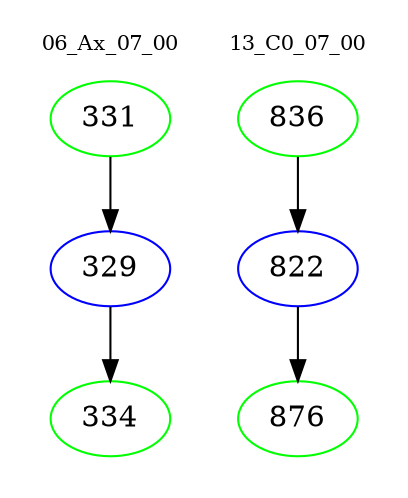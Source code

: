 digraph{
subgraph cluster_0 {
color = white
label = "06_Ax_07_00";
fontsize=10;
T0_331 [label="331", color="green"]
T0_331 -> T0_329 [color="black"]
T0_329 [label="329", color="blue"]
T0_329 -> T0_334 [color="black"]
T0_334 [label="334", color="green"]
}
subgraph cluster_1 {
color = white
label = "13_C0_07_00";
fontsize=10;
T1_836 [label="836", color="green"]
T1_836 -> T1_822 [color="black"]
T1_822 [label="822", color="blue"]
T1_822 -> T1_876 [color="black"]
T1_876 [label="876", color="green"]
}
}
